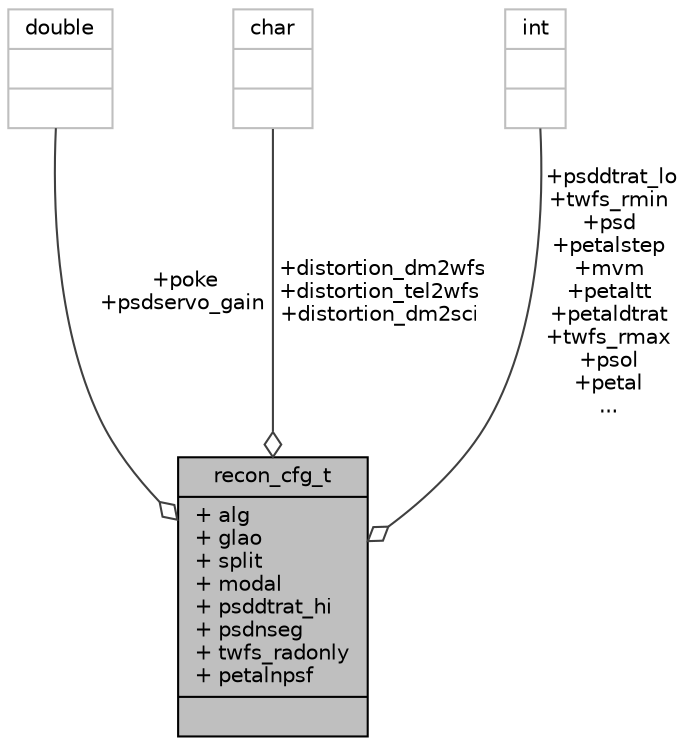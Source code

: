 digraph "recon_cfg_t"
{
 // INTERACTIVE_SVG=YES
  bgcolor="transparent";
  edge [fontname="Helvetica",fontsize="10",labelfontname="Helvetica",labelfontsize="10"];
  node [fontname="Helvetica",fontsize="10",shape=record];
  Node172 [label="{recon_cfg_t\n|+ alg\l+ glao\l+ split\l+ modal\l+ psddtrat_hi\l+ psdnseg\l+ twfs_radonly\l+ petalnpsf\l|}",height=0.2,width=0.4,color="black", fillcolor="grey75", style="filled", fontcolor="black"];
  Node173 -> Node172 [color="grey25",fontsize="10",style="solid",label=" +poke\n+psdservo_gain" ,arrowhead="odiamond",fontname="Helvetica"];
  Node173 [label="{double\n||}",height=0.2,width=0.4,color="grey75"];
  Node174 -> Node172 [color="grey25",fontsize="10",style="solid",label=" +distortion_dm2wfs\n+distortion_tel2wfs\n+distortion_dm2sci" ,arrowhead="odiamond",fontname="Helvetica"];
  Node174 [label="{char\n||}",height=0.2,width=0.4,color="grey75"];
  Node175 -> Node172 [color="grey25",fontsize="10",style="solid",label=" +psddtrat_lo\n+twfs_rmin\n+psd\n+petalstep\n+mvm\n+petaltt\n+petaldtrat\n+twfs_rmax\n+psol\n+petal\n..." ,arrowhead="odiamond",fontname="Helvetica"];
  Node175 [label="{int\n||}",height=0.2,width=0.4,color="grey75"];
}
